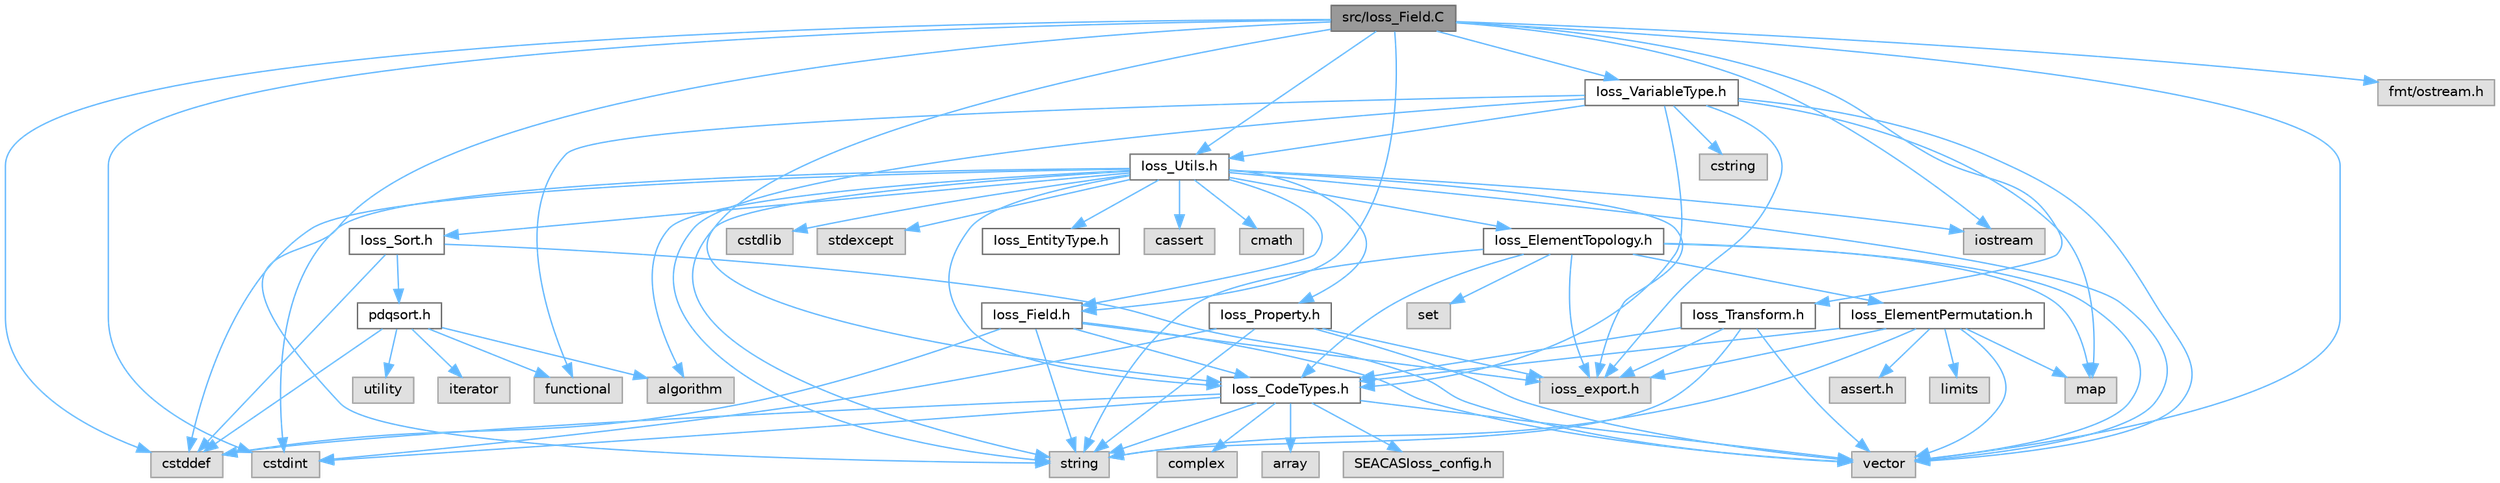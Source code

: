 digraph "src/Ioss_Field.C"
{
 // INTERACTIVE_SVG=YES
 // LATEX_PDF_SIZE
  bgcolor="transparent";
  edge [fontname=Helvetica,fontsize=10,labelfontname=Helvetica,labelfontsize=10];
  node [fontname=Helvetica,fontsize=10,shape=box,height=0.2,width=0.4];
  Node1 [id="Node000001",label="src/Ioss_Field.C",height=0.2,width=0.4,color="gray40", fillcolor="grey60", style="filled", fontcolor="black",tooltip=" "];
  Node1 -> Node2 [id="edge1_Node000001_Node000002",color="steelblue1",style="solid",tooltip=" "];
  Node2 [id="Node000002",label="Ioss_Field.h",height=0.2,width=0.4,color="grey40", fillcolor="white", style="filled",URL="$Ioss__Field_8h.html",tooltip=" "];
  Node2 -> Node3 [id="edge2_Node000002_Node000003",color="steelblue1",style="solid",tooltip=" "];
  Node3 [id="Node000003",label="ioss_export.h",height=0.2,width=0.4,color="grey60", fillcolor="#E0E0E0", style="filled",tooltip=" "];
  Node2 -> Node4 [id="edge3_Node000002_Node000004",color="steelblue1",style="solid",tooltip=" "];
  Node4 [id="Node000004",label="Ioss_CodeTypes.h",height=0.2,width=0.4,color="grey40", fillcolor="white", style="filled",URL="$Ioss__CodeTypes_8h.html",tooltip=" "];
  Node4 -> Node5 [id="edge4_Node000004_Node000005",color="steelblue1",style="solid",tooltip=" "];
  Node5 [id="Node000005",label="array",height=0.2,width=0.4,color="grey60", fillcolor="#E0E0E0", style="filled",tooltip=" "];
  Node4 -> Node6 [id="edge5_Node000004_Node000006",color="steelblue1",style="solid",tooltip=" "];
  Node6 [id="Node000006",label="cstddef",height=0.2,width=0.4,color="grey60", fillcolor="#E0E0E0", style="filled",tooltip=" "];
  Node4 -> Node7 [id="edge6_Node000004_Node000007",color="steelblue1",style="solid",tooltip=" "];
  Node7 [id="Node000007",label="cstdint",height=0.2,width=0.4,color="grey60", fillcolor="#E0E0E0", style="filled",tooltip=" "];
  Node4 -> Node8 [id="edge7_Node000004_Node000008",color="steelblue1",style="solid",tooltip=" "];
  Node8 [id="Node000008",label="string",height=0.2,width=0.4,color="grey60", fillcolor="#E0E0E0", style="filled",tooltip=" "];
  Node4 -> Node9 [id="edge8_Node000004_Node000009",color="steelblue1",style="solid",tooltip=" "];
  Node9 [id="Node000009",label="vector",height=0.2,width=0.4,color="grey60", fillcolor="#E0E0E0", style="filled",tooltip=" "];
  Node4 -> Node10 [id="edge9_Node000004_Node000010",color="steelblue1",style="solid",tooltip=" "];
  Node10 [id="Node000010",label="SEACASIoss_config.h",height=0.2,width=0.4,color="grey60", fillcolor="#E0E0E0", style="filled",tooltip=" "];
  Node4 -> Node11 [id="edge10_Node000004_Node000011",color="steelblue1",style="solid",tooltip=" "];
  Node11 [id="Node000011",label="complex",height=0.2,width=0.4,color="grey60", fillcolor="#E0E0E0", style="filled",tooltip=" "];
  Node2 -> Node6 [id="edge11_Node000002_Node000006",color="steelblue1",style="solid",tooltip=" "];
  Node2 -> Node8 [id="edge12_Node000002_Node000008",color="steelblue1",style="solid",tooltip=" "];
  Node2 -> Node9 [id="edge13_Node000002_Node000009",color="steelblue1",style="solid",tooltip=" "];
  Node1 -> Node12 [id="edge14_Node000001_Node000012",color="steelblue1",style="solid",tooltip=" "];
  Node12 [id="Node000012",label="Ioss_Transform.h",height=0.2,width=0.4,color="grey40", fillcolor="white", style="filled",URL="$Ioss__Transform_8h.html",tooltip=" "];
  Node12 -> Node3 [id="edge15_Node000012_Node000003",color="steelblue1",style="solid",tooltip=" "];
  Node12 -> Node4 [id="edge16_Node000012_Node000004",color="steelblue1",style="solid",tooltip=" "];
  Node12 -> Node8 [id="edge17_Node000012_Node000008",color="steelblue1",style="solid",tooltip=" "];
  Node12 -> Node9 [id="edge18_Node000012_Node000009",color="steelblue1",style="solid",tooltip=" "];
  Node1 -> Node13 [id="edge19_Node000001_Node000013",color="steelblue1",style="solid",tooltip=" "];
  Node13 [id="Node000013",label="Ioss_Utils.h",height=0.2,width=0.4,color="grey40", fillcolor="white", style="filled",URL="$Ioss__Utils_8h.html",tooltip=" "];
  Node13 -> Node3 [id="edge20_Node000013_Node000003",color="steelblue1",style="solid",tooltip=" "];
  Node13 -> Node4 [id="edge21_Node000013_Node000004",color="steelblue1",style="solid",tooltip=" "];
  Node13 -> Node14 [id="edge22_Node000013_Node000014",color="steelblue1",style="solid",tooltip=" "];
  Node14 [id="Node000014",label="Ioss_ElementTopology.h",height=0.2,width=0.4,color="grey40", fillcolor="white", style="filled",URL="$Ioss__ElementTopology_8h.html",tooltip=" "];
  Node14 -> Node3 [id="edge23_Node000014_Node000003",color="steelblue1",style="solid",tooltip=" "];
  Node14 -> Node4 [id="edge24_Node000014_Node000004",color="steelblue1",style="solid",tooltip=" "];
  Node14 -> Node15 [id="edge25_Node000014_Node000015",color="steelblue1",style="solid",tooltip=" "];
  Node15 [id="Node000015",label="Ioss_ElementPermutation.h",height=0.2,width=0.4,color="grey40", fillcolor="white", style="filled",URL="$Ioss__ElementPermutation_8h.html",tooltip=" "];
  Node15 -> Node3 [id="edge26_Node000015_Node000003",color="steelblue1",style="solid",tooltip=" "];
  Node15 -> Node4 [id="edge27_Node000015_Node000004",color="steelblue1",style="solid",tooltip=" "];
  Node15 -> Node16 [id="edge28_Node000015_Node000016",color="steelblue1",style="solid",tooltip=" "];
  Node16 [id="Node000016",label="assert.h",height=0.2,width=0.4,color="grey60", fillcolor="#E0E0E0", style="filled",tooltip=" "];
  Node15 -> Node17 [id="edge29_Node000015_Node000017",color="steelblue1",style="solid",tooltip=" "];
  Node17 [id="Node000017",label="limits",height=0.2,width=0.4,color="grey60", fillcolor="#E0E0E0", style="filled",tooltip=" "];
  Node15 -> Node18 [id="edge30_Node000015_Node000018",color="steelblue1",style="solid",tooltip=" "];
  Node18 [id="Node000018",label="map",height=0.2,width=0.4,color="grey60", fillcolor="#E0E0E0", style="filled",tooltip=" "];
  Node15 -> Node8 [id="edge31_Node000015_Node000008",color="steelblue1",style="solid",tooltip=" "];
  Node15 -> Node9 [id="edge32_Node000015_Node000009",color="steelblue1",style="solid",tooltip=" "];
  Node14 -> Node18 [id="edge33_Node000014_Node000018",color="steelblue1",style="solid",tooltip=" "];
  Node14 -> Node19 [id="edge34_Node000014_Node000019",color="steelblue1",style="solid",tooltip=" "];
  Node19 [id="Node000019",label="set",height=0.2,width=0.4,color="grey60", fillcolor="#E0E0E0", style="filled",tooltip=" "];
  Node14 -> Node8 [id="edge35_Node000014_Node000008",color="steelblue1",style="solid",tooltip=" "];
  Node14 -> Node9 [id="edge36_Node000014_Node000009",color="steelblue1",style="solid",tooltip=" "];
  Node13 -> Node20 [id="edge37_Node000013_Node000020",color="steelblue1",style="solid",tooltip=" "];
  Node20 [id="Node000020",label="Ioss_EntityType.h",height=0.2,width=0.4,color="grey40", fillcolor="white", style="filled",URL="$Ioss__EntityType_8h.html",tooltip=" "];
  Node13 -> Node2 [id="edge38_Node000013_Node000002",color="steelblue1",style="solid",tooltip=" "];
  Node13 -> Node21 [id="edge39_Node000013_Node000021",color="steelblue1",style="solid",tooltip=" "];
  Node21 [id="Node000021",label="Ioss_Property.h",height=0.2,width=0.4,color="grey40", fillcolor="white", style="filled",URL="$Ioss__Property_8h.html",tooltip=" "];
  Node21 -> Node3 [id="edge40_Node000021_Node000003",color="steelblue1",style="solid",tooltip=" "];
  Node21 -> Node7 [id="edge41_Node000021_Node000007",color="steelblue1",style="solid",tooltip=" "];
  Node21 -> Node8 [id="edge42_Node000021_Node000008",color="steelblue1",style="solid",tooltip=" "];
  Node21 -> Node9 [id="edge43_Node000021_Node000009",color="steelblue1",style="solid",tooltip=" "];
  Node13 -> Node22 [id="edge44_Node000013_Node000022",color="steelblue1",style="solid",tooltip=" "];
  Node22 [id="Node000022",label="Ioss_Sort.h",height=0.2,width=0.4,color="grey40", fillcolor="white", style="filled",URL="$Ioss__Sort_8h.html",tooltip=" "];
  Node22 -> Node23 [id="edge45_Node000022_Node000023",color="steelblue1",style="solid",tooltip=" "];
  Node23 [id="Node000023",label="pdqsort.h",height=0.2,width=0.4,color="grey40", fillcolor="white", style="filled",URL="$pdqsort_8h.html",tooltip=" "];
  Node23 -> Node24 [id="edge46_Node000023_Node000024",color="steelblue1",style="solid",tooltip=" "];
  Node24 [id="Node000024",label="algorithm",height=0.2,width=0.4,color="grey60", fillcolor="#E0E0E0", style="filled",tooltip=" "];
  Node23 -> Node6 [id="edge47_Node000023_Node000006",color="steelblue1",style="solid",tooltip=" "];
  Node23 -> Node25 [id="edge48_Node000023_Node000025",color="steelblue1",style="solid",tooltip=" "];
  Node25 [id="Node000025",label="functional",height=0.2,width=0.4,color="grey60", fillcolor="#E0E0E0", style="filled",tooltip=" "];
  Node23 -> Node26 [id="edge49_Node000023_Node000026",color="steelblue1",style="solid",tooltip=" "];
  Node26 [id="Node000026",label="iterator",height=0.2,width=0.4,color="grey60", fillcolor="#E0E0E0", style="filled",tooltip=" "];
  Node23 -> Node27 [id="edge50_Node000023_Node000027",color="steelblue1",style="solid",tooltip=" "];
  Node27 [id="Node000027",label="utility",height=0.2,width=0.4,color="grey60", fillcolor="#E0E0E0", style="filled",tooltip=" "];
  Node22 -> Node6 [id="edge51_Node000022_Node000006",color="steelblue1",style="solid",tooltip=" "];
  Node22 -> Node9 [id="edge52_Node000022_Node000009",color="steelblue1",style="solid",tooltip=" "];
  Node13 -> Node24 [id="edge53_Node000013_Node000024",color="steelblue1",style="solid",tooltip=" "];
  Node13 -> Node28 [id="edge54_Node000013_Node000028",color="steelblue1",style="solid",tooltip=" "];
  Node28 [id="Node000028",label="cassert",height=0.2,width=0.4,color="grey60", fillcolor="#E0E0E0", style="filled",tooltip=" "];
  Node13 -> Node29 [id="edge55_Node000013_Node000029",color="steelblue1",style="solid",tooltip=" "];
  Node29 [id="Node000029",label="cmath",height=0.2,width=0.4,color="grey60", fillcolor="#E0E0E0", style="filled",tooltip=" "];
  Node13 -> Node6 [id="edge56_Node000013_Node000006",color="steelblue1",style="solid",tooltip=" "];
  Node13 -> Node7 [id="edge57_Node000013_Node000007",color="steelblue1",style="solid",tooltip=" "];
  Node13 -> Node30 [id="edge58_Node000013_Node000030",color="steelblue1",style="solid",tooltip=" "];
  Node30 [id="Node000030",label="cstdlib",height=0.2,width=0.4,color="grey60", fillcolor="#E0E0E0", style="filled",tooltip=" "];
  Node13 -> Node31 [id="edge59_Node000013_Node000031",color="steelblue1",style="solid",tooltip=" "];
  Node31 [id="Node000031",label="iostream",height=0.2,width=0.4,color="grey60", fillcolor="#E0E0E0", style="filled",tooltip=" "];
  Node13 -> Node32 [id="edge60_Node000013_Node000032",color="steelblue1",style="solid",tooltip=" "];
  Node32 [id="Node000032",label="stdexcept",height=0.2,width=0.4,color="grey60", fillcolor="#E0E0E0", style="filled",tooltip=" "];
  Node13 -> Node8 [id="edge61_Node000013_Node000008",color="steelblue1",style="solid",tooltip=" "];
  Node13 -> Node9 [id="edge62_Node000013_Node000009",color="steelblue1",style="solid",tooltip=" "];
  Node1 -> Node33 [id="edge63_Node000001_Node000033",color="steelblue1",style="solid",tooltip=" "];
  Node33 [id="Node000033",label="Ioss_VariableType.h",height=0.2,width=0.4,color="grey40", fillcolor="white", style="filled",URL="$Ioss__VariableType_8h.html",tooltip=" "];
  Node33 -> Node3 [id="edge64_Node000033_Node000003",color="steelblue1",style="solid",tooltip=" "];
  Node33 -> Node4 [id="edge65_Node000033_Node000004",color="steelblue1",style="solid",tooltip=" "];
  Node33 -> Node13 [id="edge66_Node000033_Node000013",color="steelblue1",style="solid",tooltip=" "];
  Node33 -> Node34 [id="edge67_Node000033_Node000034",color="steelblue1",style="solid",tooltip=" "];
  Node34 [id="Node000034",label="cstring",height=0.2,width=0.4,color="grey60", fillcolor="#E0E0E0", style="filled",tooltip=" "];
  Node33 -> Node25 [id="edge68_Node000033_Node000025",color="steelblue1",style="solid",tooltip=" "];
  Node33 -> Node18 [id="edge69_Node000033_Node000018",color="steelblue1",style="solid",tooltip=" "];
  Node33 -> Node8 [id="edge70_Node000033_Node000008",color="steelblue1",style="solid",tooltip=" "];
  Node33 -> Node9 [id="edge71_Node000033_Node000009",color="steelblue1",style="solid",tooltip=" "];
  Node1 -> Node6 [id="edge72_Node000001_Node000006",color="steelblue1",style="solid",tooltip=" "];
  Node1 -> Node7 [id="edge73_Node000001_Node000007",color="steelblue1",style="solid",tooltip=" "];
  Node1 -> Node35 [id="edge74_Node000001_Node000035",color="steelblue1",style="solid",tooltip=" "];
  Node35 [id="Node000035",label="fmt/ostream.h",height=0.2,width=0.4,color="grey60", fillcolor="#E0E0E0", style="filled",tooltip=" "];
  Node1 -> Node31 [id="edge75_Node000001_Node000031",color="steelblue1",style="solid",tooltip=" "];
  Node1 -> Node8 [id="edge76_Node000001_Node000008",color="steelblue1",style="solid",tooltip=" "];
  Node1 -> Node9 [id="edge77_Node000001_Node000009",color="steelblue1",style="solid",tooltip=" "];
  Node1 -> Node4 [id="edge78_Node000001_Node000004",color="steelblue1",style="solid",tooltip=" "];
}
